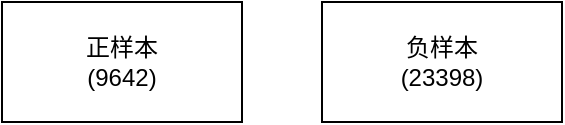 <mxfile version="24.2.5" type="github">
  <diagram name="第 1 页" id="2eIaS--dD9Sg1QKY_Eh7">
    <mxGraphModel dx="1434" dy="746" grid="1" gridSize="10" guides="1" tooltips="1" connect="1" arrows="1" fold="1" page="1" pageScale="1" pageWidth="827" pageHeight="1169" math="0" shadow="0">
      <root>
        <mxCell id="0" />
        <mxCell id="1" parent="0" />
        <mxCell id="KfB-ui429Jj-DYy8oH_9-1" value="&lt;span style=&quot;background-color: initial;&quot;&gt;正样本&lt;/span&gt;&lt;div&gt;&lt;span style=&quot;background-color: initial;&quot;&gt;(9642)&lt;/span&gt;&lt;/div&gt;" style="rounded=0;whiteSpace=wrap;html=1;fillColor=none;" vertex="1" parent="1">
          <mxGeometry x="160" y="200" width="120" height="60" as="geometry" />
        </mxCell>
        <mxCell id="KfB-ui429Jj-DYy8oH_9-2" value="&lt;span style=&quot;background-color: initial;&quot;&gt;负样本&lt;/span&gt;&lt;div&gt;&lt;span style=&quot;background-color: initial;&quot;&gt;(23398)&lt;/span&gt;&lt;/div&gt;" style="rounded=0;whiteSpace=wrap;html=1;fillColor=none;" vertex="1" parent="1">
          <mxGeometry x="320" y="200" width="120" height="60" as="geometry" />
        </mxCell>
      </root>
    </mxGraphModel>
  </diagram>
</mxfile>
